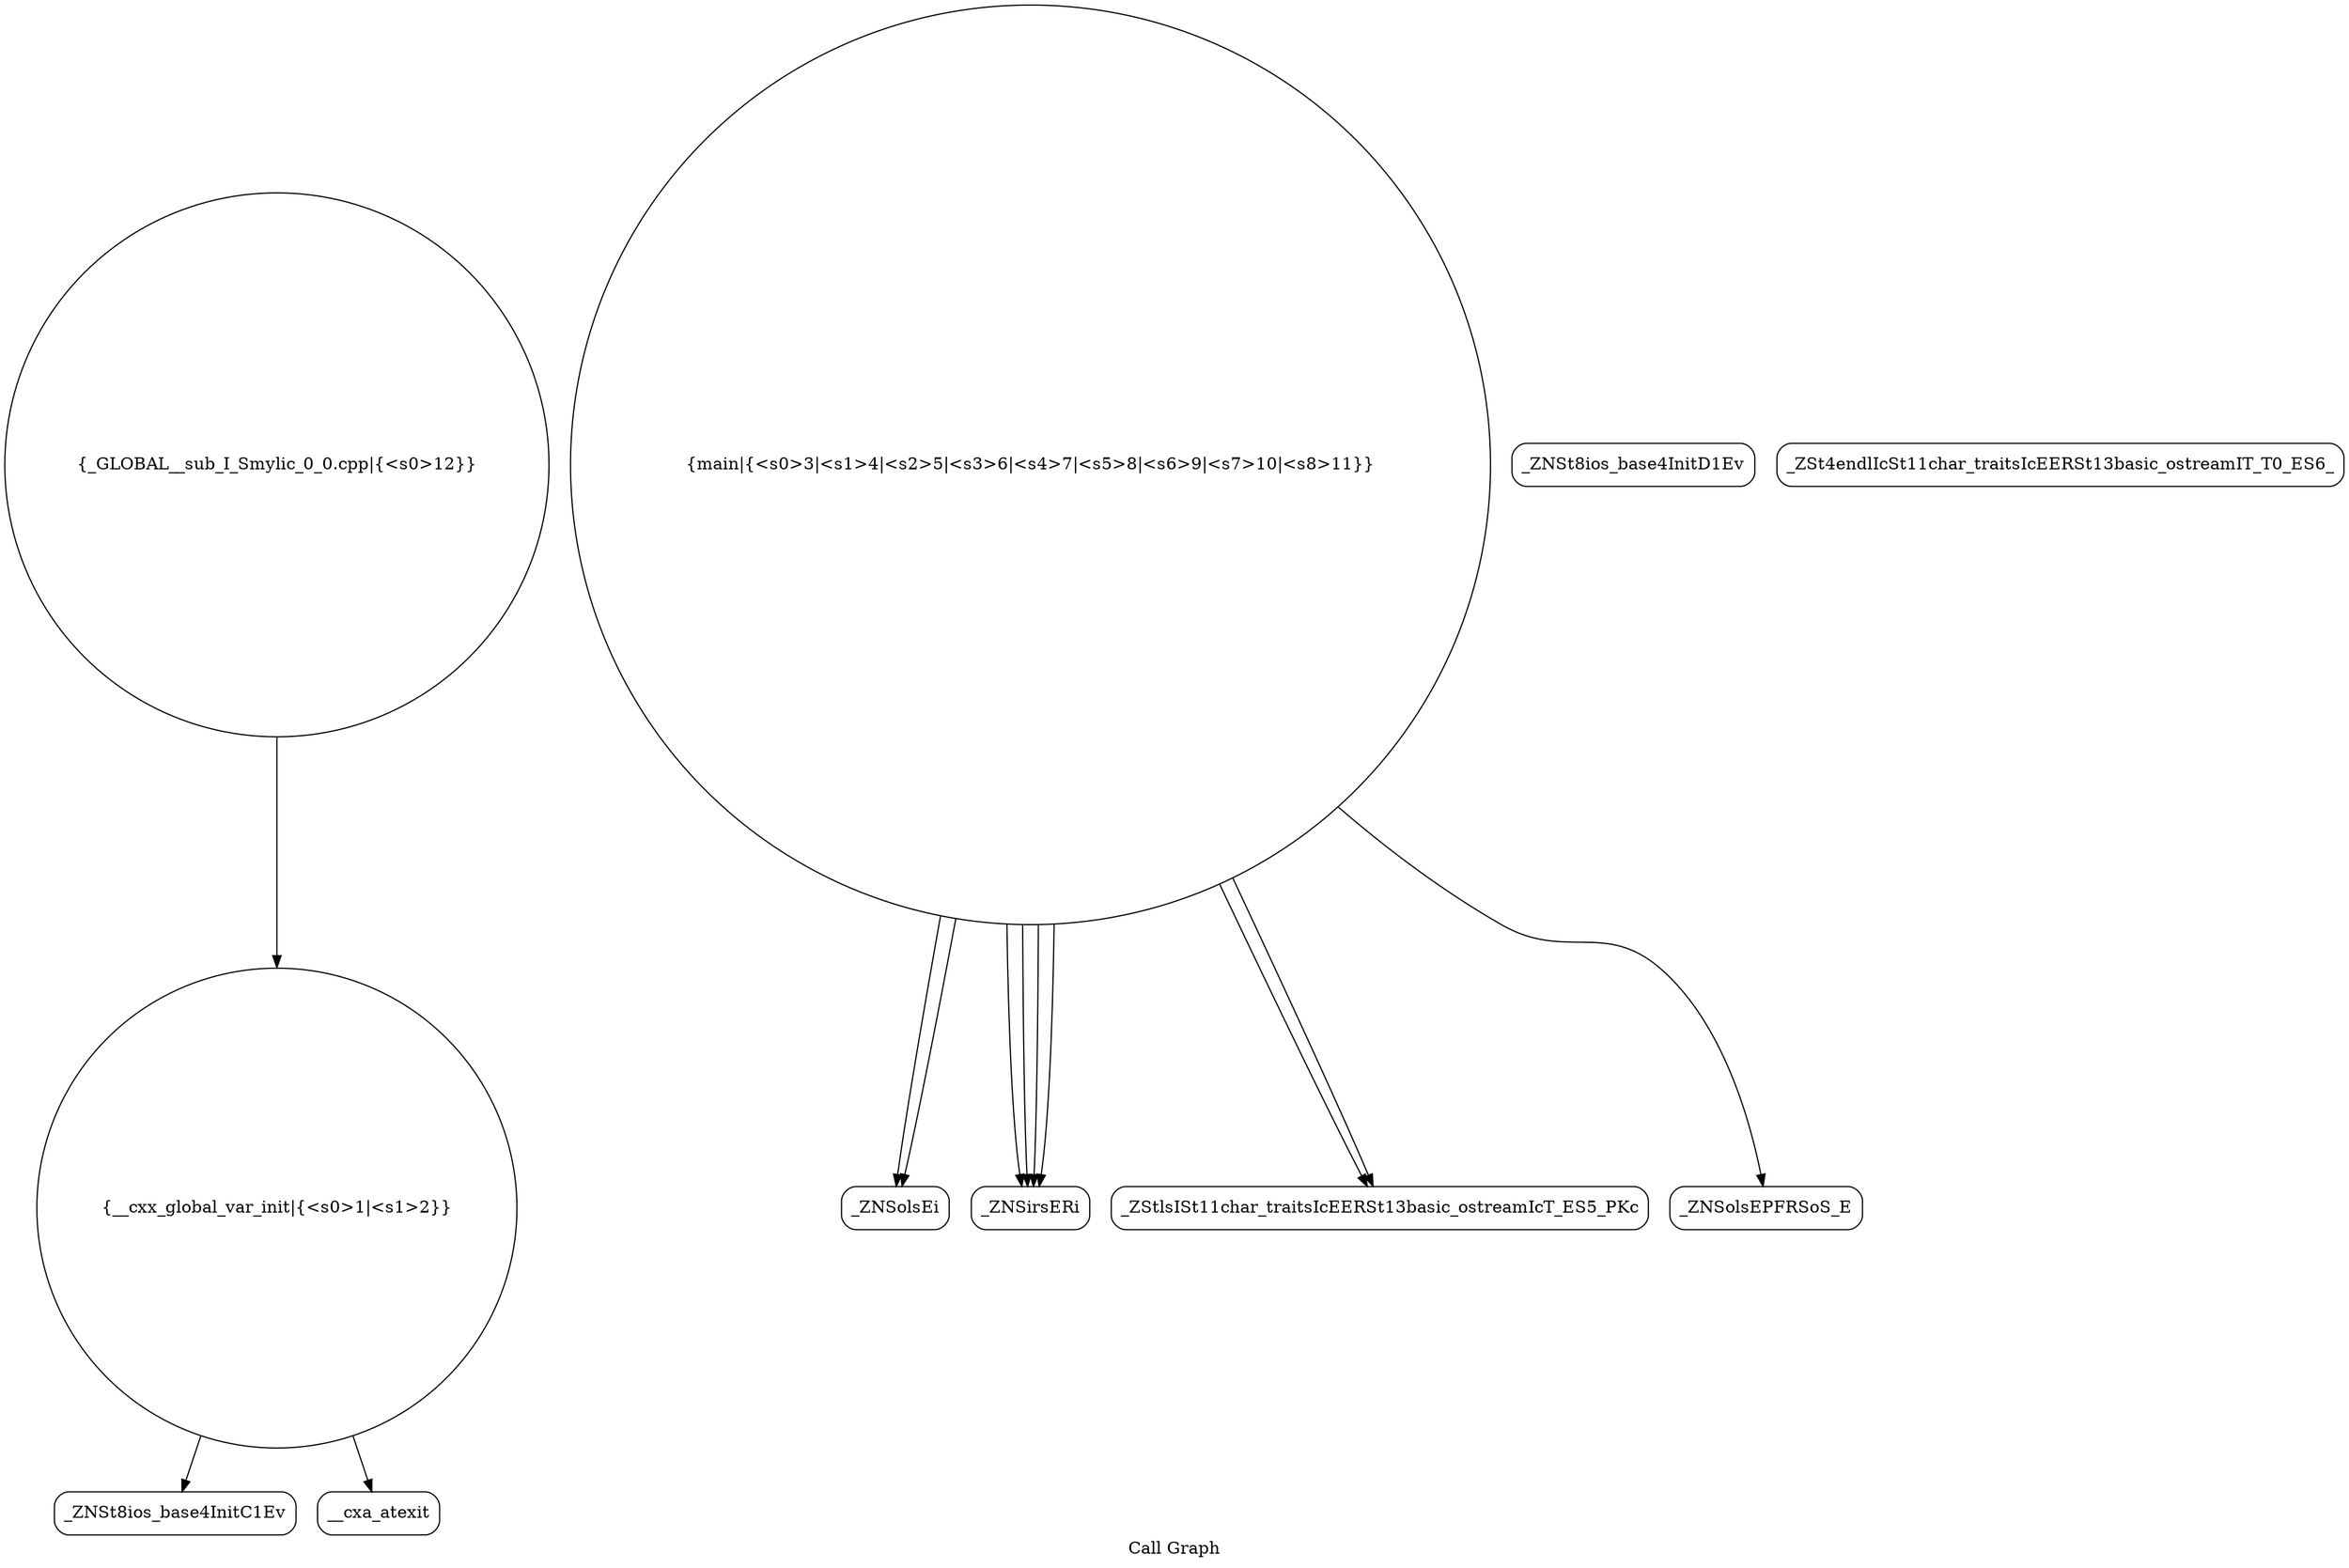 digraph "Call Graph" {
	label="Call Graph";

	Node0x56514c5083a0 [shape=record,shape=circle,label="{__cxx_global_var_init|{<s0>1|<s1>2}}"];
	Node0x56514c5083a0:s0 -> Node0x56514c508830[color=black];
	Node0x56514c5083a0:s1 -> Node0x56514c508930[color=black];
	Node0x56514c508b30 [shape=record,shape=Mrecord,label="{_ZNSolsEi}"];
	Node0x56514c5088b0 [shape=record,shape=Mrecord,label="{_ZNSt8ios_base4InitD1Ev}"];
	Node0x56514c508c30 [shape=record,shape=Mrecord,label="{_ZSt4endlIcSt11char_traitsIcEERSt13basic_ostreamIT_T0_ES6_}"];
	Node0x56514c5089b0 [shape=record,shape=circle,label="{main|{<s0>3|<s1>4|<s2>5|<s3>6|<s4>7|<s5>8|<s6>9|<s7>10|<s8>11}}"];
	Node0x56514c5089b0:s0 -> Node0x56514c508a30[color=black];
	Node0x56514c5089b0:s1 -> Node0x56514c508a30[color=black];
	Node0x56514c5089b0:s2 -> Node0x56514c508a30[color=black];
	Node0x56514c5089b0:s3 -> Node0x56514c508a30[color=black];
	Node0x56514c5089b0:s4 -> Node0x56514c508ab0[color=black];
	Node0x56514c5089b0:s5 -> Node0x56514c508b30[color=black];
	Node0x56514c5089b0:s6 -> Node0x56514c508ab0[color=black];
	Node0x56514c5089b0:s7 -> Node0x56514c508b30[color=black];
	Node0x56514c5089b0:s8 -> Node0x56514c508bb0[color=black];
	Node0x56514c508ab0 [shape=record,shape=Mrecord,label="{_ZStlsISt11char_traitsIcEERSt13basic_ostreamIcT_ES5_PKc}"];
	Node0x56514c508830 [shape=record,shape=Mrecord,label="{_ZNSt8ios_base4InitC1Ev}"];
	Node0x56514c508bb0 [shape=record,shape=Mrecord,label="{_ZNSolsEPFRSoS_E}"];
	Node0x56514c508930 [shape=record,shape=Mrecord,label="{__cxa_atexit}"];
	Node0x56514c508cb0 [shape=record,shape=circle,label="{_GLOBAL__sub_I_Smylic_0_0.cpp|{<s0>12}}"];
	Node0x56514c508cb0:s0 -> Node0x56514c5083a0[color=black];
	Node0x56514c508a30 [shape=record,shape=Mrecord,label="{_ZNSirsERi}"];
}
